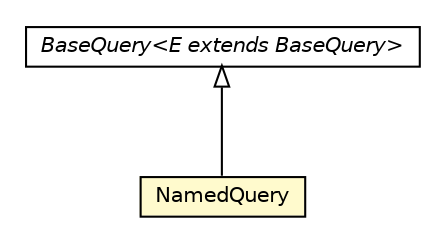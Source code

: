 #!/usr/local/bin/dot
#
# Class diagram 
# Generated by UMLGraph version R5_6_6-8-g8d7759 (http://www.umlgraph.org/)
#

digraph G {
	edge [fontname="Helvetica",fontsize=10,labelfontname="Helvetica",labelfontsize=10];
	node [fontname="Helvetica",fontsize=10,shape=plaintext];
	nodesep=0.25;
	ranksep=0.5;
	// org.dayatang.domain.NamedQuery
	c3730 [label=<<table title="org.dayatang.domain.NamedQuery" border="0" cellborder="1" cellspacing="0" cellpadding="2" port="p" bgcolor="lemonChiffon" href="./NamedQuery.html">
		<tr><td><table border="0" cellspacing="0" cellpadding="1">
<tr><td align="center" balign="center"> NamedQuery </td></tr>
		</table></td></tr>
		</table>>, URL="./NamedQuery.html", fontname="Helvetica", fontcolor="black", fontsize=10.0];
	// org.dayatang.domain.BaseQuery<E extends org.dayatang.domain.BaseQuery>
	c3746 [label=<<table title="org.dayatang.domain.BaseQuery" border="0" cellborder="1" cellspacing="0" cellpadding="2" port="p" href="./BaseQuery.html">
		<tr><td><table border="0" cellspacing="0" cellpadding="1">
<tr><td align="center" balign="center"><font face="Helvetica-Oblique"> BaseQuery&lt;E extends BaseQuery&gt; </font></td></tr>
		</table></td></tr>
		</table>>, URL="./BaseQuery.html", fontname="Helvetica", fontcolor="black", fontsize=10.0];
	//org.dayatang.domain.NamedQuery extends org.dayatang.domain.BaseQuery<org.dayatang.domain.NamedQuery>
	c3746:p -> c3730:p [dir=back,arrowtail=empty];
}

